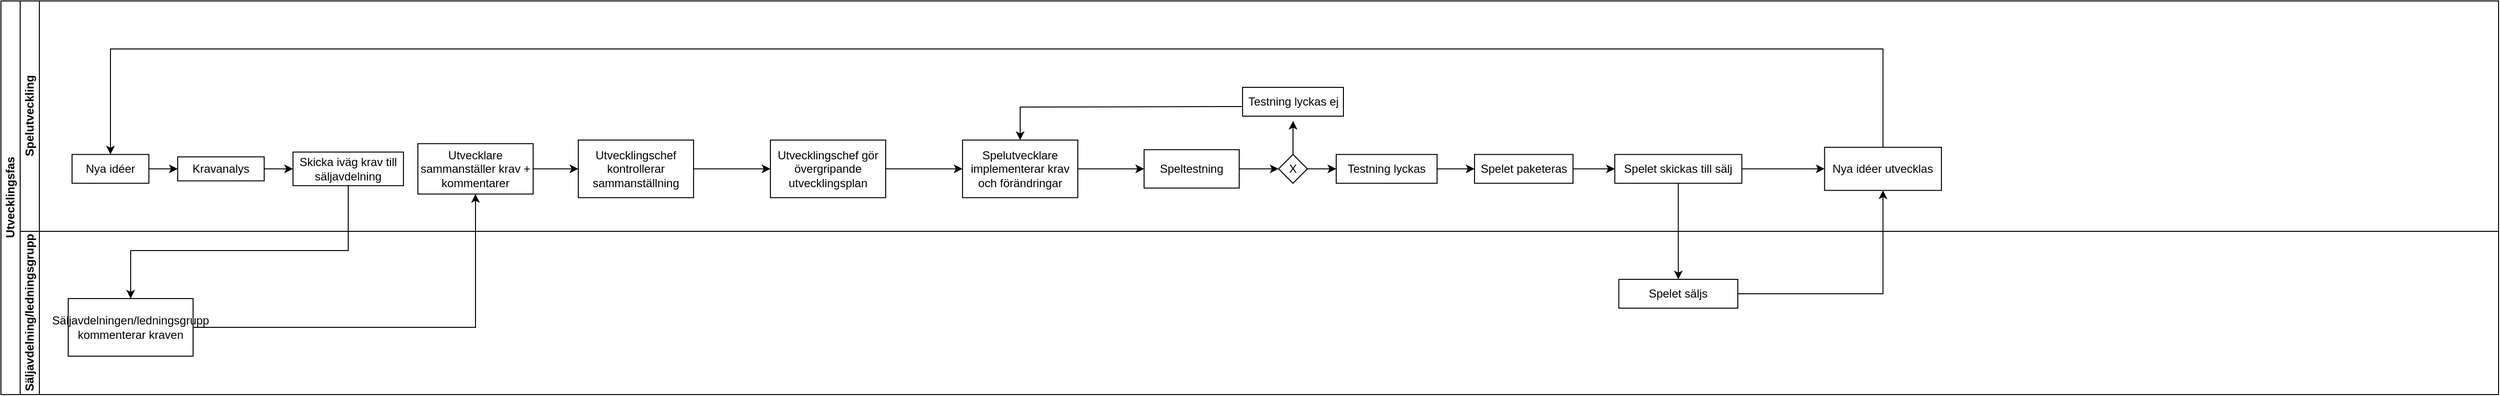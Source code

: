 <mxfile version="24.7.17">
  <diagram id="prtHgNgQTEPvFCAcTncT" name="Page-1">
    <mxGraphModel dx="2052" dy="1318" grid="1" gridSize="10" guides="1" tooltips="1" connect="1" arrows="1" fold="1" page="1" pageScale="1" pageWidth="827" pageHeight="1169" math="0" shadow="0">
      <root>
        <mxCell id="0" />
        <mxCell id="1" parent="0" />
        <mxCell id="dNxyNK7c78bLwvsdeMH5-19" value="Utvecklingsfas" style="swimlane;html=1;childLayout=stackLayout;resizeParent=1;resizeParentMax=0;horizontal=0;startSize=20;horizontalStack=0;" parent="1" vertex="1">
          <mxGeometry x="120" y="230" width="2600" height="410" as="geometry" />
        </mxCell>
        <mxCell id="dNxyNK7c78bLwvsdeMH5-20" value="Spelutveckling" style="swimlane;html=1;startSize=20;horizontal=0;" parent="dNxyNK7c78bLwvsdeMH5-19" vertex="1">
          <mxGeometry x="20" width="2580" height="240" as="geometry" />
        </mxCell>
        <mxCell id="benG8j_t6gKuDIGaQDt3-3" value="" style="edgeStyle=orthogonalEdgeStyle;rounded=0;orthogonalLoop=1;jettySize=auto;html=1;" edge="1" parent="dNxyNK7c78bLwvsdeMH5-20" source="benG8j_t6gKuDIGaQDt3-1" target="benG8j_t6gKuDIGaQDt3-2">
          <mxGeometry relative="1" as="geometry" />
        </mxCell>
        <mxCell id="benG8j_t6gKuDIGaQDt3-1" value="Nya idéer" style="rounded=0;whiteSpace=wrap;html=1;" vertex="1" parent="dNxyNK7c78bLwvsdeMH5-20">
          <mxGeometry x="54" y="159.89" width="80" height="30" as="geometry" />
        </mxCell>
        <mxCell id="benG8j_t6gKuDIGaQDt3-5" value="" style="edgeStyle=orthogonalEdgeStyle;rounded=0;orthogonalLoop=1;jettySize=auto;html=1;" edge="1" parent="dNxyNK7c78bLwvsdeMH5-20" source="benG8j_t6gKuDIGaQDt3-2" target="benG8j_t6gKuDIGaQDt3-4">
          <mxGeometry relative="1" as="geometry" />
        </mxCell>
        <mxCell id="benG8j_t6gKuDIGaQDt3-2" value="Kravanalys" style="whiteSpace=wrap;html=1;rounded=0;" vertex="1" parent="dNxyNK7c78bLwvsdeMH5-20">
          <mxGeometry x="164" y="162.39" width="90" height="25" as="geometry" />
        </mxCell>
        <mxCell id="benG8j_t6gKuDIGaQDt3-4" value="Skicka iväg krav till säljavdelning" style="whiteSpace=wrap;html=1;rounded=0;" vertex="1" parent="dNxyNK7c78bLwvsdeMH5-20">
          <mxGeometry x="284" y="157.39" width="115" height="35" as="geometry" />
        </mxCell>
        <mxCell id="benG8j_t6gKuDIGaQDt3-12" value="" style="edgeStyle=orthogonalEdgeStyle;rounded=0;orthogonalLoop=1;jettySize=auto;html=1;" edge="1" parent="dNxyNK7c78bLwvsdeMH5-20" source="benG8j_t6gKuDIGaQDt3-10" target="benG8j_t6gKuDIGaQDt3-11">
          <mxGeometry relative="1" as="geometry" />
        </mxCell>
        <mxCell id="benG8j_t6gKuDIGaQDt3-10" value="Utvecklare sammanställer krav + kommentarer" style="rounded=0;whiteSpace=wrap;html=1;" vertex="1" parent="dNxyNK7c78bLwvsdeMH5-20">
          <mxGeometry x="414" y="148.64" width="120" height="52.5" as="geometry" />
        </mxCell>
        <mxCell id="benG8j_t6gKuDIGaQDt3-14" value="" style="edgeStyle=orthogonalEdgeStyle;rounded=0;orthogonalLoop=1;jettySize=auto;html=1;" edge="1" parent="dNxyNK7c78bLwvsdeMH5-20" source="benG8j_t6gKuDIGaQDt3-11" target="benG8j_t6gKuDIGaQDt3-13">
          <mxGeometry relative="1" as="geometry" />
        </mxCell>
        <mxCell id="benG8j_t6gKuDIGaQDt3-11" value="Utvecklingschef kontrollerar sammanställning " style="whiteSpace=wrap;html=1;rounded=0;" vertex="1" parent="dNxyNK7c78bLwvsdeMH5-20">
          <mxGeometry x="581" y="144.89" width="120" height="60" as="geometry" />
        </mxCell>
        <mxCell id="benG8j_t6gKuDIGaQDt3-17" value="" style="edgeStyle=orthogonalEdgeStyle;rounded=0;orthogonalLoop=1;jettySize=auto;html=1;" edge="1" parent="dNxyNK7c78bLwvsdeMH5-20" source="benG8j_t6gKuDIGaQDt3-13" target="benG8j_t6gKuDIGaQDt3-16">
          <mxGeometry relative="1" as="geometry" />
        </mxCell>
        <mxCell id="benG8j_t6gKuDIGaQDt3-13" value="Utvecklingschef gör övergripande utvecklingsplan" style="whiteSpace=wrap;html=1;rounded=0;" vertex="1" parent="dNxyNK7c78bLwvsdeMH5-20">
          <mxGeometry x="781" y="144.89" width="120" height="60" as="geometry" />
        </mxCell>
        <mxCell id="benG8j_t6gKuDIGaQDt3-20" value="" style="edgeStyle=orthogonalEdgeStyle;rounded=0;orthogonalLoop=1;jettySize=auto;html=1;" edge="1" parent="dNxyNK7c78bLwvsdeMH5-20" source="benG8j_t6gKuDIGaQDt3-16" target="benG8j_t6gKuDIGaQDt3-19">
          <mxGeometry relative="1" as="geometry" />
        </mxCell>
        <mxCell id="benG8j_t6gKuDIGaQDt3-16" value="Spelutvecklare implementerar krav och förändringar" style="whiteSpace=wrap;html=1;rounded=0;" vertex="1" parent="dNxyNK7c78bLwvsdeMH5-20">
          <mxGeometry x="981" y="144.89" width="120" height="60" as="geometry" />
        </mxCell>
        <mxCell id="benG8j_t6gKuDIGaQDt3-22" value="" style="edgeStyle=orthogonalEdgeStyle;rounded=0;orthogonalLoop=1;jettySize=auto;html=1;" edge="1" parent="dNxyNK7c78bLwvsdeMH5-20" source="benG8j_t6gKuDIGaQDt3-19" target="benG8j_t6gKuDIGaQDt3-21">
          <mxGeometry relative="1" as="geometry" />
        </mxCell>
        <mxCell id="benG8j_t6gKuDIGaQDt3-19" value="Speltestning" style="whiteSpace=wrap;html=1;rounded=0;" vertex="1" parent="dNxyNK7c78bLwvsdeMH5-20">
          <mxGeometry x="1170" y="154.89" width="99" height="40" as="geometry" />
        </mxCell>
        <mxCell id="benG8j_t6gKuDIGaQDt3-24" value="" style="edgeStyle=orthogonalEdgeStyle;rounded=0;orthogonalLoop=1;jettySize=auto;html=1;" edge="1" parent="dNxyNK7c78bLwvsdeMH5-20" source="benG8j_t6gKuDIGaQDt3-21" target="benG8j_t6gKuDIGaQDt3-23">
          <mxGeometry relative="1" as="geometry" />
        </mxCell>
        <mxCell id="benG8j_t6gKuDIGaQDt3-26" value="" style="edgeStyle=orthogonalEdgeStyle;rounded=0;orthogonalLoop=1;jettySize=auto;html=1;" edge="1" parent="dNxyNK7c78bLwvsdeMH5-20" source="benG8j_t6gKuDIGaQDt3-21">
          <mxGeometry relative="1" as="geometry">
            <mxPoint x="1325.111" y="124.89" as="targetPoint" />
          </mxGeometry>
        </mxCell>
        <mxCell id="benG8j_t6gKuDIGaQDt3-21" value="X" style="rhombus;whiteSpace=wrap;html=1;" vertex="1" parent="dNxyNK7c78bLwvsdeMH5-20">
          <mxGeometry x="1310" y="159.89" width="30" height="30" as="geometry" />
        </mxCell>
        <mxCell id="benG8j_t6gKuDIGaQDt3-29" value="" style="edgeStyle=orthogonalEdgeStyle;rounded=0;orthogonalLoop=1;jettySize=auto;html=1;" edge="1" parent="dNxyNK7c78bLwvsdeMH5-20" source="benG8j_t6gKuDIGaQDt3-23" target="benG8j_t6gKuDIGaQDt3-28">
          <mxGeometry relative="1" as="geometry" />
        </mxCell>
        <mxCell id="benG8j_t6gKuDIGaQDt3-23" value="Testning lyckas" style="whiteSpace=wrap;html=1;" vertex="1" parent="dNxyNK7c78bLwvsdeMH5-20">
          <mxGeometry x="1370" y="159.89" width="105" height="30" as="geometry" />
        </mxCell>
        <mxCell id="benG8j_t6gKuDIGaQDt3-27" style="edgeStyle=orthogonalEdgeStyle;rounded=0;orthogonalLoop=1;jettySize=auto;html=1;entryX=0.5;entryY=0;entryDx=0;entryDy=0;" edge="1" parent="dNxyNK7c78bLwvsdeMH5-20" target="benG8j_t6gKuDIGaQDt3-16">
          <mxGeometry relative="1" as="geometry">
            <mxPoint x="1272.5" y="110.001" as="sourcePoint" />
          </mxGeometry>
        </mxCell>
        <mxCell id="benG8j_t6gKuDIGaQDt3-25" value="Testning lyckas ej" style="whiteSpace=wrap;html=1;" vertex="1" parent="dNxyNK7c78bLwvsdeMH5-20">
          <mxGeometry x="1272.5" y="90" width="105" height="30" as="geometry" />
        </mxCell>
        <mxCell id="benG8j_t6gKuDIGaQDt3-31" value="" style="edgeStyle=orthogonalEdgeStyle;rounded=0;orthogonalLoop=1;jettySize=auto;html=1;" edge="1" parent="dNxyNK7c78bLwvsdeMH5-20" source="benG8j_t6gKuDIGaQDt3-28" target="benG8j_t6gKuDIGaQDt3-30">
          <mxGeometry relative="1" as="geometry" />
        </mxCell>
        <mxCell id="benG8j_t6gKuDIGaQDt3-28" value="Spelet paketeras" style="whiteSpace=wrap;html=1;" vertex="1" parent="dNxyNK7c78bLwvsdeMH5-20">
          <mxGeometry x="1514" y="159.89" width="102.5" height="30" as="geometry" />
        </mxCell>
        <mxCell id="benG8j_t6gKuDIGaQDt3-36" value="" style="edgeStyle=orthogonalEdgeStyle;rounded=0;orthogonalLoop=1;jettySize=auto;html=1;" edge="1" parent="dNxyNK7c78bLwvsdeMH5-20" source="benG8j_t6gKuDIGaQDt3-30" target="benG8j_t6gKuDIGaQDt3-35">
          <mxGeometry relative="1" as="geometry" />
        </mxCell>
        <mxCell id="benG8j_t6gKuDIGaQDt3-30" value="Spelet skickas till sälj" style="whiteSpace=wrap;html=1;" vertex="1" parent="dNxyNK7c78bLwvsdeMH5-20">
          <mxGeometry x="1660" y="159.89" width="132.25" height="30" as="geometry" />
        </mxCell>
        <mxCell id="benG8j_t6gKuDIGaQDt3-40" style="edgeStyle=orthogonalEdgeStyle;rounded=0;orthogonalLoop=1;jettySize=auto;html=1;exitX=0.5;exitY=0;exitDx=0;exitDy=0;entryX=0.5;entryY=0;entryDx=0;entryDy=0;" edge="1" parent="dNxyNK7c78bLwvsdeMH5-20" source="benG8j_t6gKuDIGaQDt3-35" target="benG8j_t6gKuDIGaQDt3-1">
          <mxGeometry relative="1" as="geometry">
            <Array as="points">
              <mxPoint x="1939" y="50" />
              <mxPoint x="94" y="50" />
            </Array>
          </mxGeometry>
        </mxCell>
        <mxCell id="benG8j_t6gKuDIGaQDt3-35" value="Nya idéer utvecklas" style="whiteSpace=wrap;html=1;" vertex="1" parent="dNxyNK7c78bLwvsdeMH5-20">
          <mxGeometry x="1878.38" y="152.44" width="121.63" height="44.89" as="geometry" />
        </mxCell>
        <mxCell id="dNxyNK7c78bLwvsdeMH5-21" value="Säljavdelning/ledningsgrupp" style="swimlane;html=1;startSize=20;horizontal=0;" parent="dNxyNK7c78bLwvsdeMH5-19" vertex="1">
          <mxGeometry x="20" y="240" width="2580" height="170" as="geometry" />
        </mxCell>
        <mxCell id="benG8j_t6gKuDIGaQDt3-6" value="Säljavdelningen/ledningsgrupp kommenterar kraven" style="whiteSpace=wrap;html=1;rounded=0;" vertex="1" parent="dNxyNK7c78bLwvsdeMH5-21">
          <mxGeometry x="50" y="70" width="130" height="60" as="geometry" />
        </mxCell>
        <mxCell id="benG8j_t6gKuDIGaQDt3-33" value="Spelet säljs" style="whiteSpace=wrap;html=1;" vertex="1" parent="dNxyNK7c78bLwvsdeMH5-21">
          <mxGeometry x="1664.18" y="50" width="123.88" height="30" as="geometry" />
        </mxCell>
        <mxCell id="benG8j_t6gKuDIGaQDt3-9" style="edgeStyle=orthogonalEdgeStyle;rounded=0;orthogonalLoop=1;jettySize=auto;html=1;" edge="1" parent="dNxyNK7c78bLwvsdeMH5-19" source="benG8j_t6gKuDIGaQDt3-6" target="benG8j_t6gKuDIGaQDt3-10">
          <mxGeometry relative="1" as="geometry">
            <mxPoint x="450" y="250" as="targetPoint" />
          </mxGeometry>
        </mxCell>
        <mxCell id="benG8j_t6gKuDIGaQDt3-18" style="edgeStyle=orthogonalEdgeStyle;rounded=0;orthogonalLoop=1;jettySize=auto;html=1;exitX=0.5;exitY=1;exitDx=0;exitDy=0;entryX=0.5;entryY=0;entryDx=0;entryDy=0;" edge="1" parent="dNxyNK7c78bLwvsdeMH5-19" source="benG8j_t6gKuDIGaQDt3-4" target="benG8j_t6gKuDIGaQDt3-6">
          <mxGeometry relative="1" as="geometry">
            <Array as="points">
              <mxPoint x="361" y="260" />
              <mxPoint x="135" y="260" />
            </Array>
          </mxGeometry>
        </mxCell>
        <mxCell id="benG8j_t6gKuDIGaQDt3-34" value="" style="edgeStyle=orthogonalEdgeStyle;rounded=0;orthogonalLoop=1;jettySize=auto;html=1;" edge="1" parent="dNxyNK7c78bLwvsdeMH5-19" source="benG8j_t6gKuDIGaQDt3-30" target="benG8j_t6gKuDIGaQDt3-33">
          <mxGeometry relative="1" as="geometry" />
        </mxCell>
        <mxCell id="benG8j_t6gKuDIGaQDt3-38" style="edgeStyle=orthogonalEdgeStyle;rounded=0;orthogonalLoop=1;jettySize=auto;html=1;entryX=0.5;entryY=1;entryDx=0;entryDy=0;" edge="1" parent="dNxyNK7c78bLwvsdeMH5-19" source="benG8j_t6gKuDIGaQDt3-33" target="benG8j_t6gKuDIGaQDt3-35">
          <mxGeometry relative="1" as="geometry" />
        </mxCell>
      </root>
    </mxGraphModel>
  </diagram>
</mxfile>
